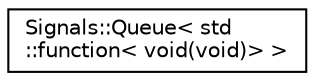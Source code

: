 digraph "Graphical Class Hierarchy"
{
 // INTERACTIVE_SVG=YES
  edge [fontname="Helvetica",fontsize="10",labelfontname="Helvetica",labelfontsize="10"];
  node [fontname="Helvetica",fontsize="10",shape=record];
  rankdir="LR";
  Node1 [label="Signals::Queue\< std\l::function\< void(void)\> \>",height=0.2,width=0.4,color="black", fillcolor="white", style="filled",URL="$class_signals_1_1_queue.html"];
}
